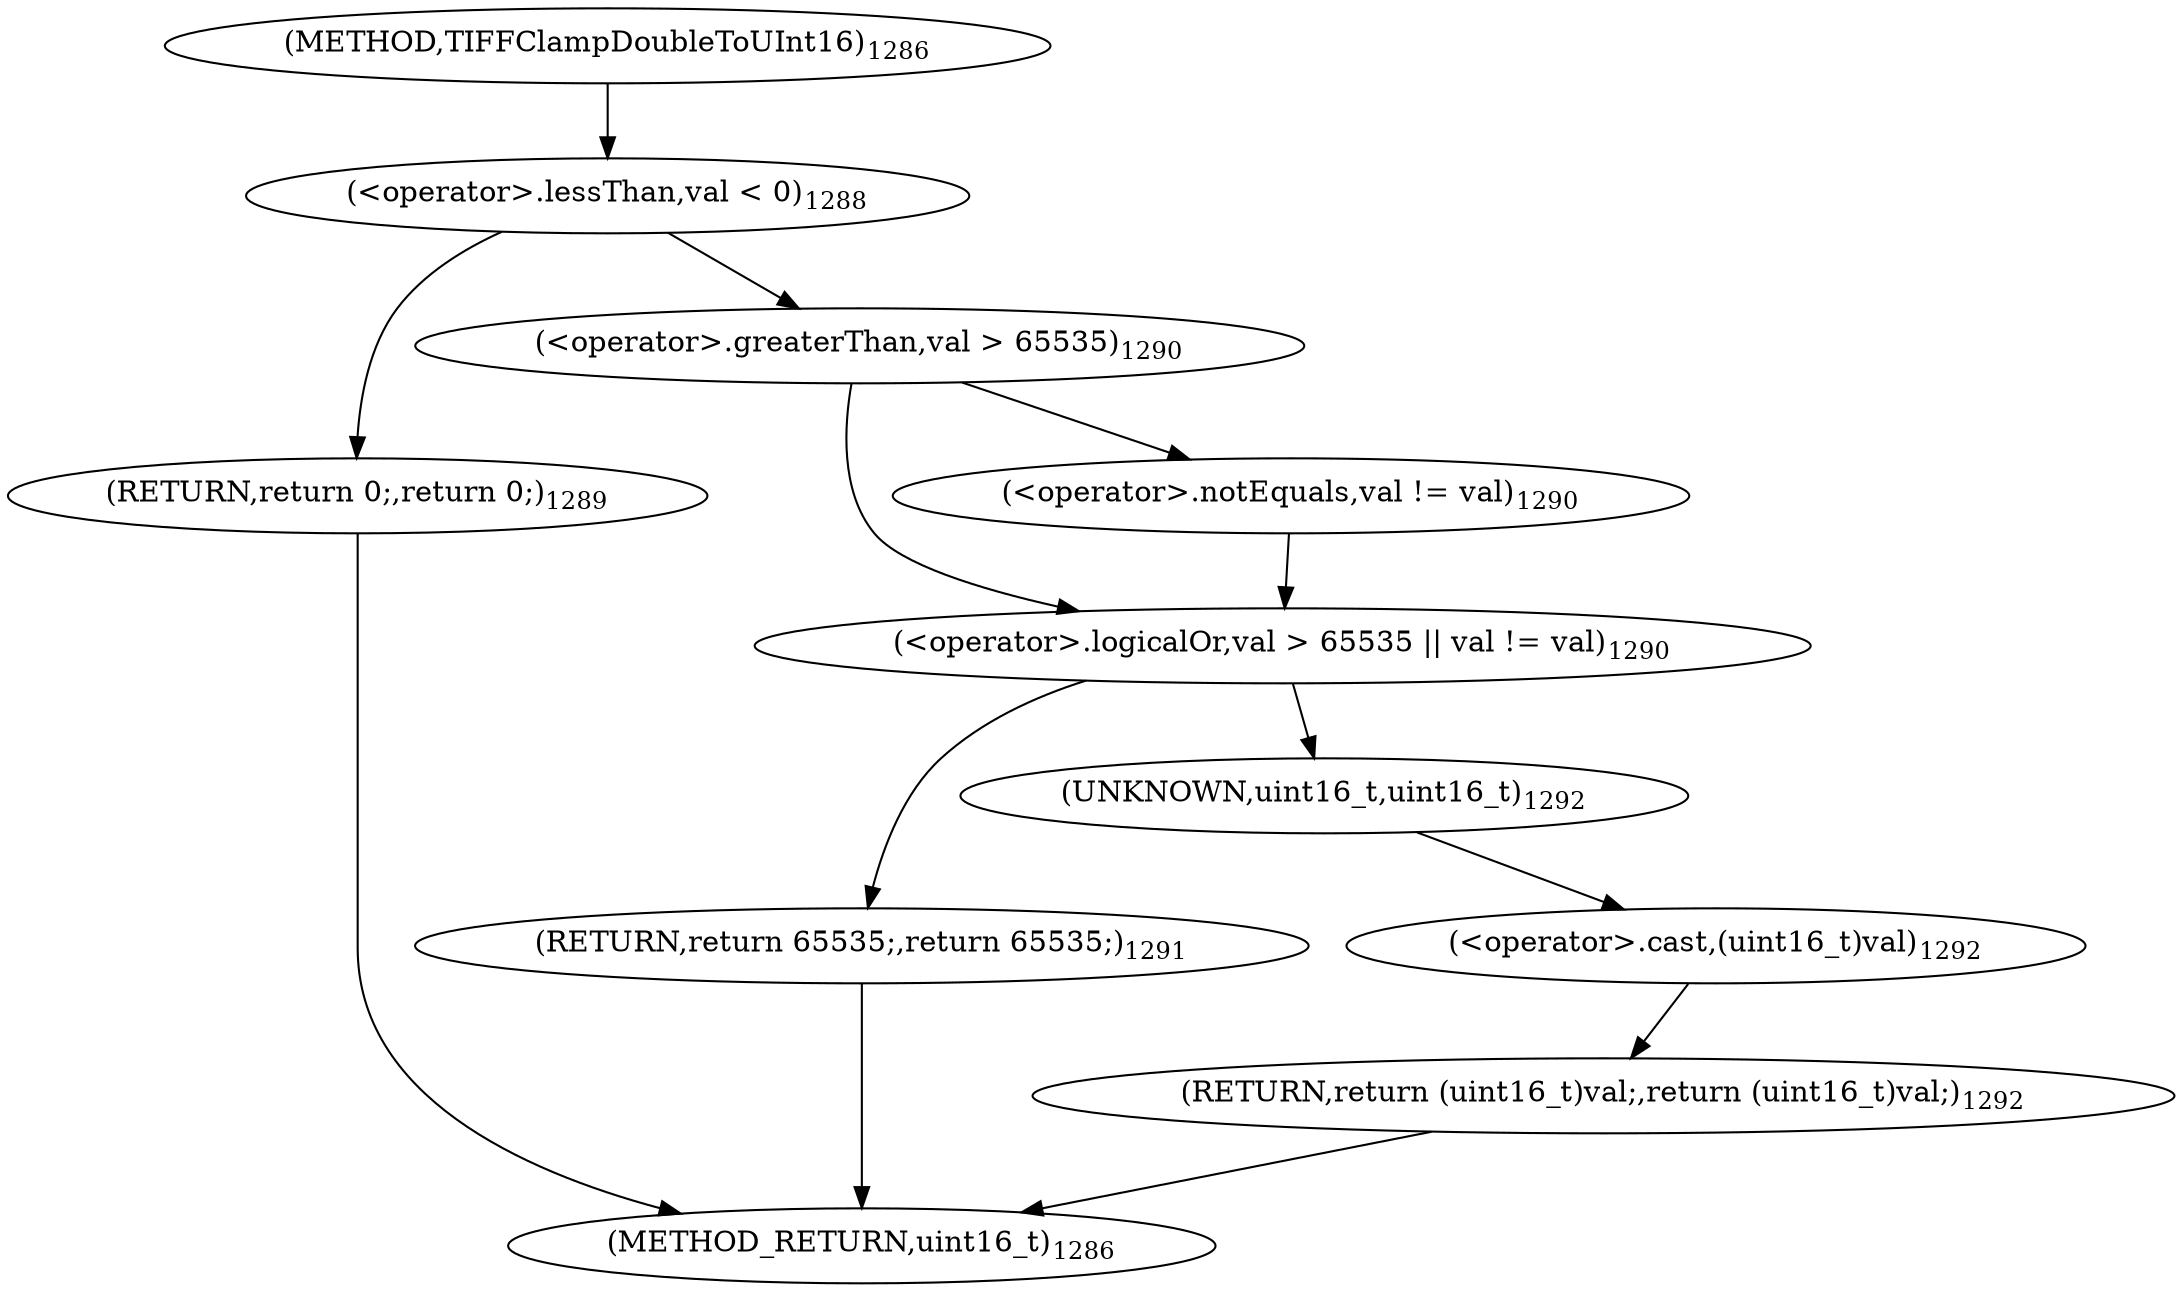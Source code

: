 digraph "TIFFClampDoubleToUInt16" {  
"67513" [label = <(RETURN,return (uint16_t)val;,return (uint16_t)val;)<SUB>1292</SUB>> ]
"67496" [label = <(&lt;operator&gt;.lessThan,val &lt; 0)<SUB>1288</SUB>> ]
"67503" [label = <(&lt;operator&gt;.logicalOr,val &gt; 65535 || val != val)<SUB>1290</SUB>> ]
"67514" [label = <(&lt;operator&gt;.cast,(uint16_t)val)<SUB>1292</SUB>> ]
"67500" [label = <(RETURN,return 0;,return 0;)<SUB>1289</SUB>> ]
"67504" [label = <(&lt;operator&gt;.greaterThan,val &gt; 65535)<SUB>1290</SUB>> ]
"67507" [label = <(&lt;operator&gt;.notEquals,val != val)<SUB>1290</SUB>> ]
"67511" [label = <(RETURN,return 65535;,return 65535;)<SUB>1291</SUB>> ]
"67515" [label = <(UNKNOWN,uint16_t,uint16_t)<SUB>1292</SUB>> ]
"67492" [label = <(METHOD,TIFFClampDoubleToUInt16)<SUB>1286</SUB>> ]
"67517" [label = <(METHOD_RETURN,uint16_t)<SUB>1286</SUB>> ]
  "67513" -> "67517" 
  "67496" -> "67500" 
  "67496" -> "67504" 
  "67503" -> "67515" 
  "67503" -> "67511" 
  "67514" -> "67513" 
  "67500" -> "67517" 
  "67504" -> "67503" 
  "67504" -> "67507" 
  "67507" -> "67503" 
  "67511" -> "67517" 
  "67515" -> "67514" 
  "67492" -> "67496" 
}
